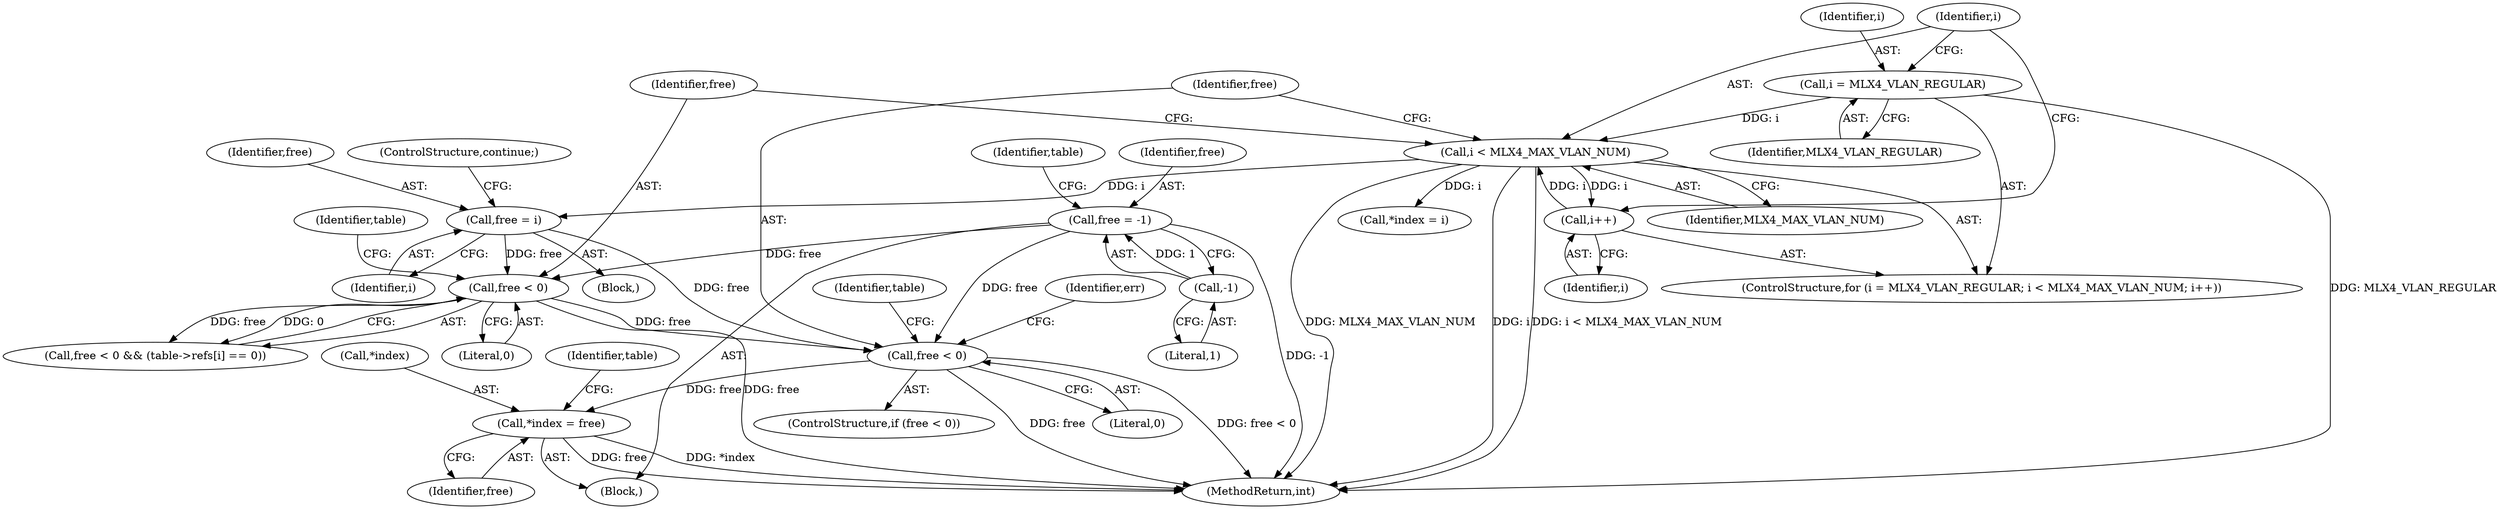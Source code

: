 digraph "0_linux_0926f91083f34d047abc74f1ca4fa6a9c161f7db_0@API" {
"1000264" [label="(Call,*index = free)"];
"1000193" [label="(Call,free < 0)"];
"1000159" [label="(Call,free = i)"];
"1000140" [label="(Call,i < MLX4_MAX_VLAN_NUM)"];
"1000143" [label="(Call,i++)"];
"1000137" [label="(Call,i = MLX4_VLAN_REGULAR)"];
"1000148" [label="(Call,free < 0)"];
"1000127" [label="(Call,free = -1)"];
"1000129" [label="(Call,-1)"];
"1000205" [label="(Identifier,table)"];
"1000154" [label="(Identifier,table)"];
"1000128" [label="(Identifier,free)"];
"1000142" [label="(Identifier,MLX4_MAX_VLAN_NUM)"];
"1000148" [label="(Call,free < 0)"];
"1000195" [label="(Literal,0)"];
"1000138" [label="(Identifier,i)"];
"1000280" [label="(MethodReturn,int)"];
"1000193" [label="(Call,free < 0)"];
"1000149" [label="(Identifier,free)"];
"1000139" [label="(Identifier,MLX4_VLAN_REGULAR)"];
"1000108" [label="(Block,)"];
"1000270" [label="(Identifier,table)"];
"1000159" [label="(Call,free = i)"];
"1000192" [label="(ControlStructure,if (free < 0))"];
"1000140" [label="(Call,i < MLX4_MAX_VLAN_NUM)"];
"1000162" [label="(ControlStructure,continue;)"];
"1000265" [label="(Call,*index)"];
"1000181" [label="(Call,*index = i)"];
"1000161" [label="(Identifier,i)"];
"1000267" [label="(Identifier,free)"];
"1000144" [label="(Identifier,i)"];
"1000143" [label="(Call,i++)"];
"1000150" [label="(Literal,0)"];
"1000160" [label="(Identifier,free)"];
"1000264" [label="(Call,*index = free)"];
"1000137" [label="(Call,i = MLX4_VLAN_REGULAR)"];
"1000127" [label="(Call,free = -1)"];
"1000141" [label="(Identifier,i)"];
"1000198" [label="(Identifier,err)"];
"1000194" [label="(Identifier,free)"];
"1000158" [label="(Block,)"];
"1000136" [label="(ControlStructure,for (i = MLX4_VLAN_REGULAR; i < MLX4_MAX_VLAN_NUM; i++))"];
"1000147" [label="(Call,free < 0 && (table->refs[i] == 0))"];
"1000129" [label="(Call,-1)"];
"1000130" [label="(Literal,1)"];
"1000134" [label="(Identifier,table)"];
"1000264" -> "1000108"  [label="AST: "];
"1000264" -> "1000267"  [label="CFG: "];
"1000265" -> "1000264"  [label="AST: "];
"1000267" -> "1000264"  [label="AST: "];
"1000270" -> "1000264"  [label="CFG: "];
"1000264" -> "1000280"  [label="DDG: *index"];
"1000264" -> "1000280"  [label="DDG: free"];
"1000193" -> "1000264"  [label="DDG: free"];
"1000193" -> "1000192"  [label="AST: "];
"1000193" -> "1000195"  [label="CFG: "];
"1000194" -> "1000193"  [label="AST: "];
"1000195" -> "1000193"  [label="AST: "];
"1000198" -> "1000193"  [label="CFG: "];
"1000205" -> "1000193"  [label="CFG: "];
"1000193" -> "1000280"  [label="DDG: free"];
"1000193" -> "1000280"  [label="DDG: free < 0"];
"1000159" -> "1000193"  [label="DDG: free"];
"1000148" -> "1000193"  [label="DDG: free"];
"1000127" -> "1000193"  [label="DDG: free"];
"1000159" -> "1000158"  [label="AST: "];
"1000159" -> "1000161"  [label="CFG: "];
"1000160" -> "1000159"  [label="AST: "];
"1000161" -> "1000159"  [label="AST: "];
"1000162" -> "1000159"  [label="CFG: "];
"1000159" -> "1000148"  [label="DDG: free"];
"1000140" -> "1000159"  [label="DDG: i"];
"1000140" -> "1000136"  [label="AST: "];
"1000140" -> "1000142"  [label="CFG: "];
"1000141" -> "1000140"  [label="AST: "];
"1000142" -> "1000140"  [label="AST: "];
"1000149" -> "1000140"  [label="CFG: "];
"1000194" -> "1000140"  [label="CFG: "];
"1000140" -> "1000280"  [label="DDG: MLX4_MAX_VLAN_NUM"];
"1000140" -> "1000280"  [label="DDG: i"];
"1000140" -> "1000280"  [label="DDG: i < MLX4_MAX_VLAN_NUM"];
"1000143" -> "1000140"  [label="DDG: i"];
"1000137" -> "1000140"  [label="DDG: i"];
"1000140" -> "1000143"  [label="DDG: i"];
"1000140" -> "1000181"  [label="DDG: i"];
"1000143" -> "1000136"  [label="AST: "];
"1000143" -> "1000144"  [label="CFG: "];
"1000144" -> "1000143"  [label="AST: "];
"1000141" -> "1000143"  [label="CFG: "];
"1000137" -> "1000136"  [label="AST: "];
"1000137" -> "1000139"  [label="CFG: "];
"1000138" -> "1000137"  [label="AST: "];
"1000139" -> "1000137"  [label="AST: "];
"1000141" -> "1000137"  [label="CFG: "];
"1000137" -> "1000280"  [label="DDG: MLX4_VLAN_REGULAR"];
"1000148" -> "1000147"  [label="AST: "];
"1000148" -> "1000150"  [label="CFG: "];
"1000149" -> "1000148"  [label="AST: "];
"1000150" -> "1000148"  [label="AST: "];
"1000154" -> "1000148"  [label="CFG: "];
"1000147" -> "1000148"  [label="CFG: "];
"1000148" -> "1000280"  [label="DDG: free"];
"1000148" -> "1000147"  [label="DDG: free"];
"1000148" -> "1000147"  [label="DDG: 0"];
"1000127" -> "1000148"  [label="DDG: free"];
"1000127" -> "1000108"  [label="AST: "];
"1000127" -> "1000129"  [label="CFG: "];
"1000128" -> "1000127"  [label="AST: "];
"1000129" -> "1000127"  [label="AST: "];
"1000134" -> "1000127"  [label="CFG: "];
"1000127" -> "1000280"  [label="DDG: -1"];
"1000129" -> "1000127"  [label="DDG: 1"];
"1000129" -> "1000130"  [label="CFG: "];
"1000130" -> "1000129"  [label="AST: "];
}
